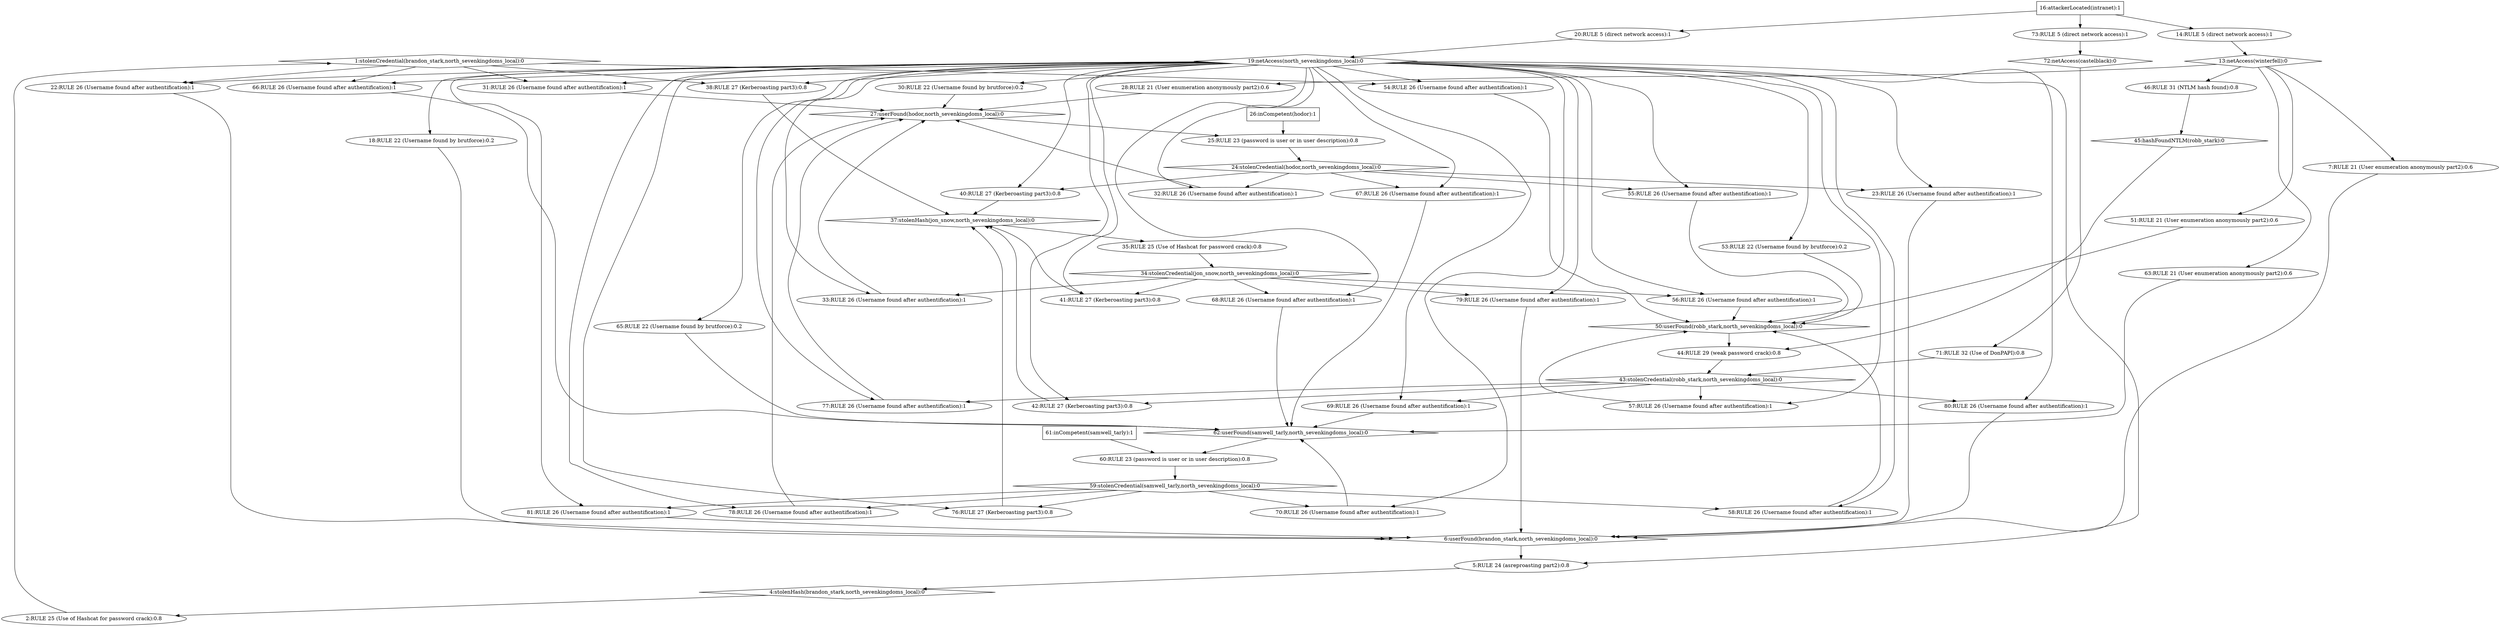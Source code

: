 strict digraph G {
  1 [ label="1:stolenCredential(brandon_stark,north_sevenkingdoms_local):0" shape="diamond" ];
  2 [ label="2:RULE 25 (Use of Hashcat for password crack):0.8" shape="ellipse" ];
  3 [ label="4:stolenHash(brandon_stark,north_sevenkingdoms_local):0" shape="diamond" ];
  4 [ label="5:RULE 24 (asreproasting part2):0.8" shape="ellipse" ];
  5 [ label="6:userFound(brandon_stark,north_sevenkingdoms_local):0" shape="diamond" ];
  6 [ label="7:RULE 21 (User enumeration anonymously part2):0.6" shape="ellipse" ];
  7 [ label="13:netAccess(winterfell):0" shape="diamond" ];
  8 [ label="14:RULE 5 (direct network access):1" shape="ellipse" ];
  9 [ label="16:attackerLocated(intranet):1" shape="box" ];
  10 [ label="18:RULE 22 (Username found by brutforce):0.2" shape="ellipse" ];
  11 [ label="19:netAccess(north_sevenkingdoms_local):0" shape="diamond" ];
  12 [ label="20:RULE 5 (direct network access):1" shape="ellipse" ];
  13 [ label="22:RULE 26 (Username found after authentification):1" shape="ellipse" ];
  14 [ label="23:RULE 26 (Username found after authentification):1" shape="ellipse" ];
  15 [ label="24:stolenCredential(hodor,north_sevenkingdoms_local):0" shape="diamond" ];
  16 [ label="25:RULE 23 (password is user or in user description):0.8" shape="ellipse" ];
  17 [ label="26:inCompetent(hodor):1" shape="box" ];
  18 [ label="27:userFound(hodor,north_sevenkingdoms_local):0" shape="diamond" ];
  19 [ label="28:RULE 21 (User enumeration anonymously part2):0.6" shape="ellipse" ];
  20 [ label="30:RULE 22 (Username found by brutforce):0.2" shape="ellipse" ];
  21 [ label="31:RULE 26 (Username found after authentification):1" shape="ellipse" ];
  22 [ label="32:RULE 26 (Username found after authentification):1" shape="ellipse" ];
  23 [ label="33:RULE 26 (Username found after authentification):1" shape="ellipse" ];
  24 [ label="34:stolenCredential(jon_snow,north_sevenkingdoms_local):0" shape="diamond" ];
  25 [ label="35:RULE 25 (Use of Hashcat for password crack):0.8" shape="ellipse" ];
  26 [ label="37:stolenHash(jon_snow,north_sevenkingdoms_local):0" shape="diamond" ];
  27 [ label="38:RULE 27 (Kerberoasting part3):0.8" shape="ellipse" ];
  28 [ label="40:RULE 27 (Kerberoasting part3):0.8" shape="ellipse" ];
  29 [ label="41:RULE 27 (Kerberoasting part3):0.8" shape="ellipse" ];
  30 [ label="42:RULE 27 (Kerberoasting part3):0.8" shape="ellipse" ];
  31 [ label="43:stolenCredential(robb_stark,north_sevenkingdoms_local):0" shape="diamond" ];
  32 [ label="44:RULE 29 (weak password crack):0.8" shape="ellipse" ];
  33 [ label="45:hashFoundNTLM(robb_stark):0" shape="diamond" ];
  34 [ label="46:RULE 31 (NTLM hash found):0.8" shape="ellipse" ];
  35 [ label="50:userFound(robb_stark,north_sevenkingdoms_local):0" shape="diamond" ];
  36 [ label="51:RULE 21 (User enumeration anonymously part2):0.6" shape="ellipse" ];
  37 [ label="53:RULE 22 (Username found by brutforce):0.2" shape="ellipse" ];
  38 [ label="54:RULE 26 (Username found after authentification):1" shape="ellipse" ];
  39 [ label="55:RULE 26 (Username found after authentification):1" shape="ellipse" ];
  40 [ label="56:RULE 26 (Username found after authentification):1" shape="ellipse" ];
  41 [ label="57:RULE 26 (Username found after authentification):1" shape="ellipse" ];
  42 [ label="58:RULE 26 (Username found after authentification):1" shape="ellipse" ];
  43 [ label="59:stolenCredential(samwell_tarly,north_sevenkingdoms_local):0" shape="diamond" ];
  44 [ label="60:RULE 23 (password is user or in user description):0.8" shape="ellipse" ];
  45 [ label="61:inCompetent(samwell_tarly):1" shape="box" ];
  46 [ label="62:userFound(samwell_tarly,north_sevenkingdoms_local):0" shape="diamond" ];
  47 [ label="63:RULE 21 (User enumeration anonymously part2):0.6" shape="ellipse" ];
  48 [ label="65:RULE 22 (Username found by brutforce):0.2" shape="ellipse" ];
  49 [ label="66:RULE 26 (Username found after authentification):1" shape="ellipse" ];
  50 [ label="67:RULE 26 (Username found after authentification):1" shape="ellipse" ];
  51 [ label="68:RULE 26 (Username found after authentification):1" shape="ellipse" ];
  52 [ label="69:RULE 26 (Username found after authentification):1" shape="ellipse" ];
  53 [ label="70:RULE 26 (Username found after authentification):1" shape="ellipse" ];
  54 [ label="71:RULE 32 (Use of DonPAPI):0.8" shape="ellipse" ];
  55 [ label="72:netAccess(castelblack):0" shape="diamond" ];
  56 [ label="73:RULE 5 (direct network access):1" shape="ellipse" ];
  57 [ label="76:RULE 27 (Kerberoasting part3):0.8" shape="ellipse" ];
  58 [ label="77:RULE 26 (Username found after authentification):1" shape="ellipse" ];
  59 [ label="78:RULE 26 (Username found after authentification):1" shape="ellipse" ];
  60 [ label="79:RULE 26 (Username found after authentification):1" shape="ellipse" ];
  61 [ label="80:RULE 26 (Username found after authentification):1" shape="ellipse" ];
  62 [ label="81:RULE 26 (Username found after authentification):1" shape="ellipse" ];
  9 -> 8 [ color="black" ];
  8 -> 7 [ color="black" ];
  7 -> 6 [ color="black" ];
  6 -> 5 [ color="black" ];
  9 -> 12 [ color="black" ];
  12 -> 11 [ color="black" ];
  11 -> 10 [ color="black" ];
  10 -> 5 [ color="black" ];
  11 -> 13 [ color="black" ];
  1 -> 13 [ color="black" ];
  13 -> 5 [ color="black" ];
  11 -> 14 [ color="black" ];
  17 -> 16 [ color="black" ];
  7 -> 19 [ color="black" ];
  19 -> 18 [ color="black" ];
  11 -> 20 [ color="black" ];
  20 -> 18 [ color="black" ];
  11 -> 21 [ color="black" ];
  1 -> 21 [ color="black" ];
  21 -> 18 [ color="black" ];
  11 -> 22 [ color="black" ];
  15 -> 22 [ color="black" ];
  22 -> 18 [ color="black" ];
  11 -> 23 [ color="black" ];
  1 -> 27 [ color="black" ];
  11 -> 27 [ color="black" ];
  27 -> 26 [ color="black" ];
  15 -> 28 [ color="black" ];
  11 -> 28 [ color="black" ];
  28 -> 26 [ color="black" ];
  24 -> 29 [ color="black" ];
  11 -> 29 [ color="black" ];
  29 -> 26 [ color="black" ];
  7 -> 34 [ color="black" ];
  34 -> 33 [ color="black" ];
  33 -> 32 [ color="black" ];
  7 -> 36 [ color="black" ];
  36 -> 35 [ color="black" ];
  11 -> 37 [ color="black" ];
  37 -> 35 [ color="black" ];
  11 -> 38 [ color="black" ];
  1 -> 38 [ color="black" ];
  38 -> 35 [ color="black" ];
  11 -> 39 [ color="black" ];
  15 -> 39 [ color="black" ];
  39 -> 35 [ color="black" ];
  11 -> 40 [ color="black" ];
  24 -> 40 [ color="black" ];
  40 -> 35 [ color="black" ];
  11 -> 41 [ color="black" ];
  31 -> 41 [ color="black" ];
  41 -> 35 [ color="black" ];
  11 -> 42 [ color="black" ];
  45 -> 44 [ color="black" ];
  7 -> 47 [ color="black" ];
  47 -> 46 [ color="black" ];
  11 -> 48 [ color="black" ];
  48 -> 46 [ color="black" ];
  11 -> 49 [ color="black" ];
  1 -> 49 [ color="black" ];
  49 -> 46 [ color="black" ];
  11 -> 50 [ color="black" ];
  15 -> 50 [ color="black" ];
  50 -> 46 [ color="black" ];
  11 -> 51 [ color="black" ];
  24 -> 51 [ color="black" ];
  51 -> 46 [ color="black" ];
  11 -> 52 [ color="black" ];
  31 -> 52 [ color="black" ];
  52 -> 46 [ color="black" ];
  11 -> 53 [ color="black" ];
  43 -> 53 [ color="black" ];
  53 -> 46 [ color="black" ];
  46 -> 44 [ color="black" ];
  44 -> 43 [ color="black" ];
  43 -> 42 [ color="black" ];
  42 -> 35 [ color="black" ];
  35 -> 32 [ color="black" ];
  32 -> 31 [ color="black" ];
  9 -> 56 [ color="black" ];
  56 -> 55 [ color="black" ];
  55 -> 54 [ color="black" ];
  54 -> 31 [ color="black" ];
  31 -> 30 [ color="black" ];
  11 -> 30 [ color="black" ];
  30 -> 26 [ color="black" ];
  43 -> 57 [ color="black" ];
  11 -> 57 [ color="black" ];
  57 -> 26 [ color="black" ];
  26 -> 25 [ color="black" ];
  25 -> 24 [ color="black" ];
  24 -> 23 [ color="black" ];
  23 -> 18 [ color="black" ];
  11 -> 58 [ color="black" ];
  31 -> 58 [ color="black" ];
  58 -> 18 [ color="black" ];
  11 -> 59 [ color="black" ];
  43 -> 59 [ color="black" ];
  59 -> 18 [ color="black" ];
  18 -> 16 [ color="black" ];
  16 -> 15 [ color="black" ];
  15 -> 14 [ color="black" ];
  14 -> 5 [ color="black" ];
  11 -> 60 [ color="black" ];
  24 -> 60 [ color="black" ];
  60 -> 5 [ color="black" ];
  11 -> 61 [ color="black" ];
  31 -> 61 [ color="black" ];
  61 -> 5 [ color="black" ];
  11 -> 62 [ color="black" ];
  43 -> 62 [ color="black" ];
  62 -> 5 [ color="black" ];
  5 -> 4 [ color="black" ];
  11 -> 4 [ color="black" ];
  4 -> 3 [ color="black" ];
  3 -> 2 [ color="black" ];
  2 -> 1 [ color="black" ];
}
